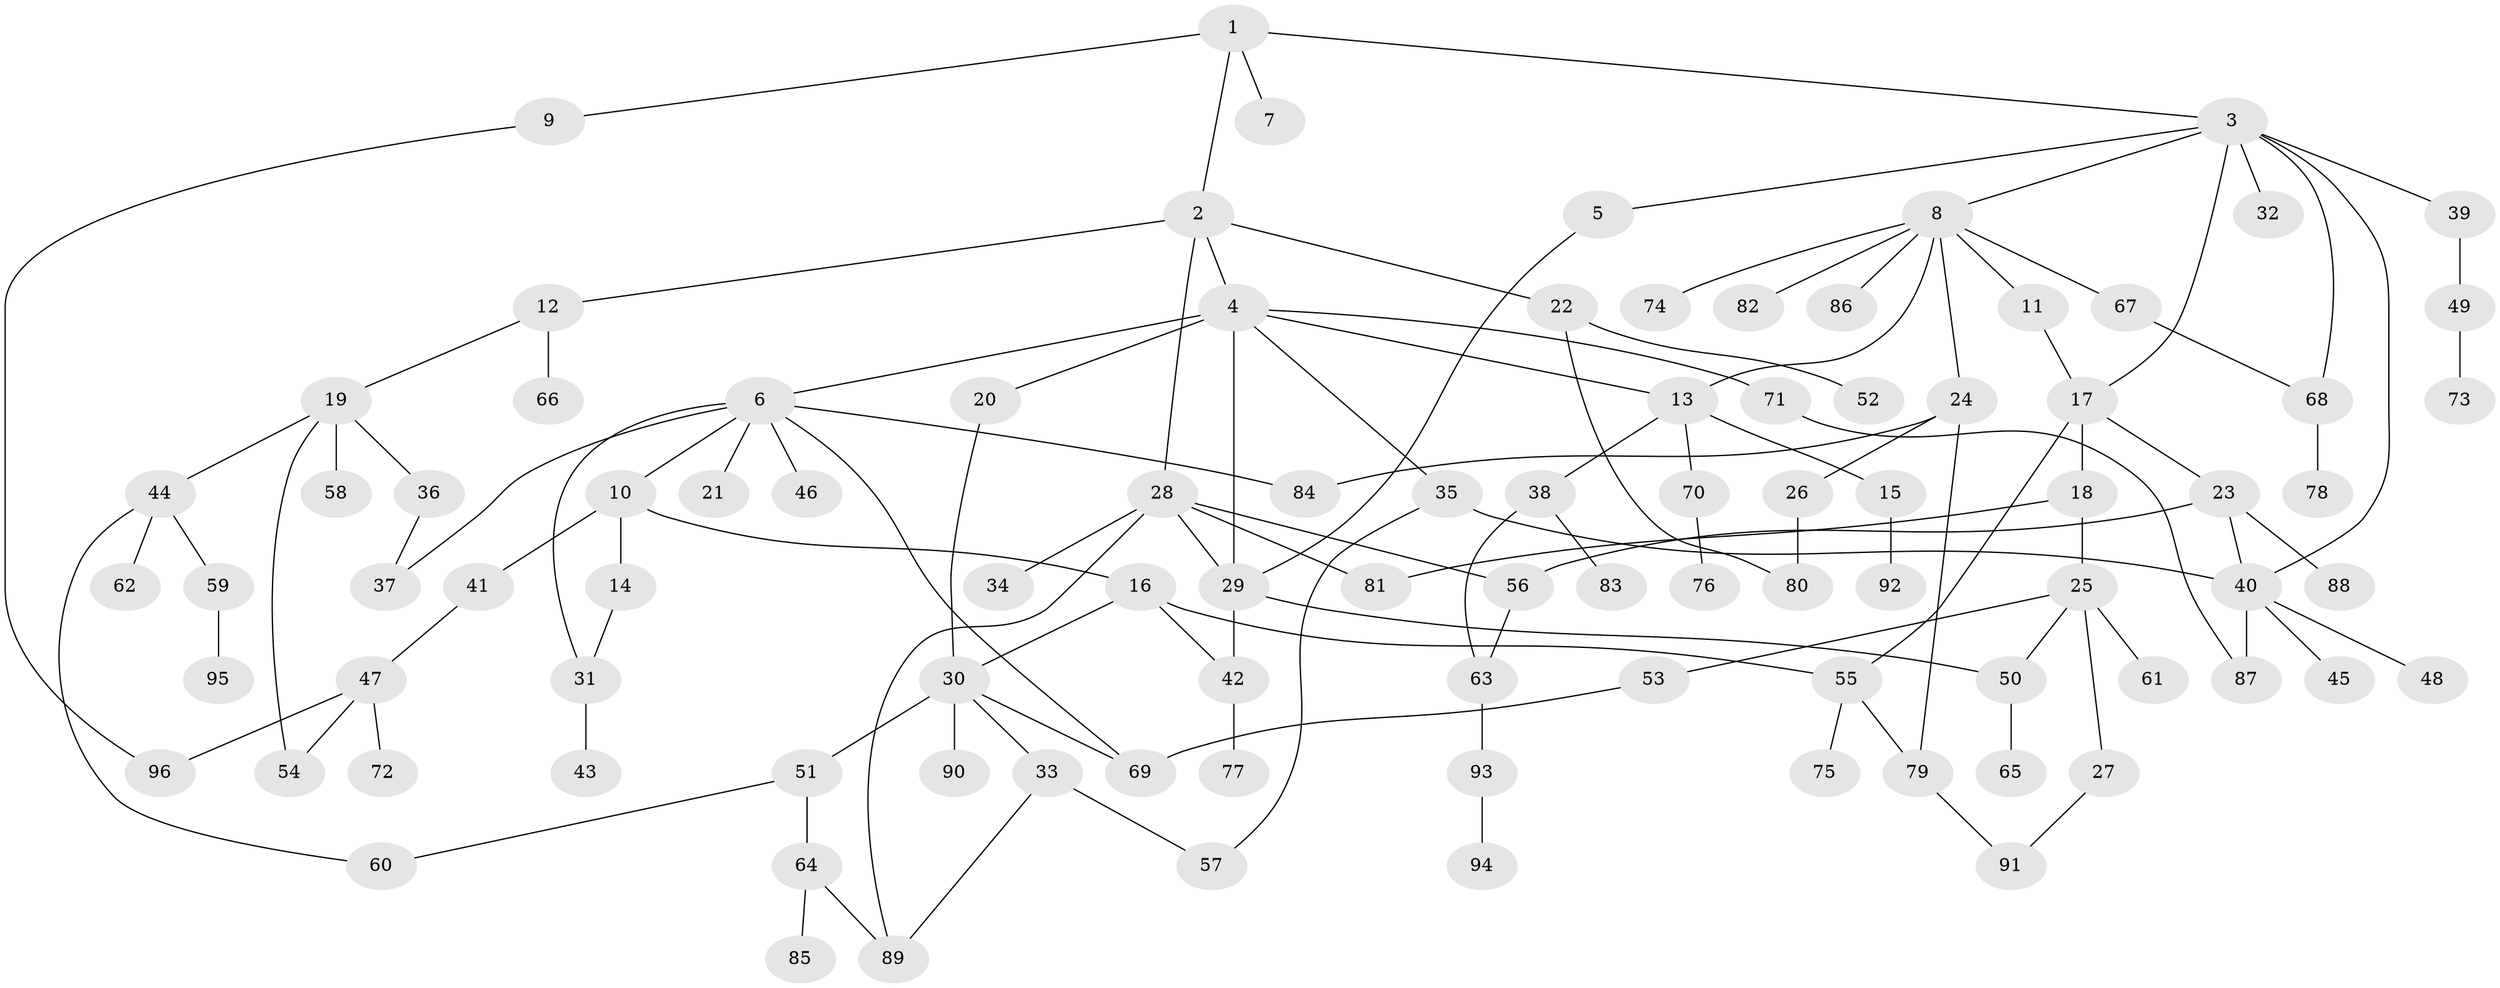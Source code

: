 // coarse degree distribution, {3: 0.15, 6: 0.05, 8: 0.016666666666666666, 13: 0.016666666666666666, 7: 0.03333333333333333, 2: 0.23333333333333334, 5: 0.08333333333333333, 1: 0.31666666666666665, 4: 0.1}
// Generated by graph-tools (version 1.1) at 2025/23/03/03/25 07:23:31]
// undirected, 96 vertices, 124 edges
graph export_dot {
graph [start="1"]
  node [color=gray90,style=filled];
  1;
  2;
  3;
  4;
  5;
  6;
  7;
  8;
  9;
  10;
  11;
  12;
  13;
  14;
  15;
  16;
  17;
  18;
  19;
  20;
  21;
  22;
  23;
  24;
  25;
  26;
  27;
  28;
  29;
  30;
  31;
  32;
  33;
  34;
  35;
  36;
  37;
  38;
  39;
  40;
  41;
  42;
  43;
  44;
  45;
  46;
  47;
  48;
  49;
  50;
  51;
  52;
  53;
  54;
  55;
  56;
  57;
  58;
  59;
  60;
  61;
  62;
  63;
  64;
  65;
  66;
  67;
  68;
  69;
  70;
  71;
  72;
  73;
  74;
  75;
  76;
  77;
  78;
  79;
  80;
  81;
  82;
  83;
  84;
  85;
  86;
  87;
  88;
  89;
  90;
  91;
  92;
  93;
  94;
  95;
  96;
  1 -- 2;
  1 -- 3;
  1 -- 7;
  1 -- 9;
  2 -- 4;
  2 -- 12;
  2 -- 22;
  2 -- 28;
  3 -- 5;
  3 -- 8;
  3 -- 32;
  3 -- 39;
  3 -- 17;
  3 -- 68;
  3 -- 40;
  4 -- 6;
  4 -- 13;
  4 -- 20;
  4 -- 35;
  4 -- 71;
  4 -- 29;
  5 -- 29;
  6 -- 10;
  6 -- 21;
  6 -- 46;
  6 -- 84;
  6 -- 31;
  6 -- 69;
  6 -- 37;
  8 -- 11;
  8 -- 24;
  8 -- 67;
  8 -- 74;
  8 -- 82;
  8 -- 86;
  8 -- 13;
  9 -- 96;
  10 -- 14;
  10 -- 16;
  10 -- 41;
  11 -- 17;
  12 -- 19;
  12 -- 66;
  13 -- 15;
  13 -- 38;
  13 -- 70;
  14 -- 31;
  15 -- 92;
  16 -- 42;
  16 -- 55;
  16 -- 30;
  17 -- 18;
  17 -- 23;
  17 -- 55;
  18 -- 25;
  18 -- 81;
  19 -- 36;
  19 -- 44;
  19 -- 54;
  19 -- 58;
  20 -- 30;
  22 -- 52;
  22 -- 80;
  23 -- 40;
  23 -- 56;
  23 -- 88;
  24 -- 26;
  24 -- 79;
  24 -- 84;
  25 -- 27;
  25 -- 50;
  25 -- 53;
  25 -- 61;
  26 -- 80;
  27 -- 91;
  28 -- 29;
  28 -- 34;
  28 -- 56;
  28 -- 81;
  28 -- 89;
  29 -- 42;
  29 -- 50;
  30 -- 33;
  30 -- 51;
  30 -- 69;
  30 -- 90;
  31 -- 43;
  33 -- 89;
  33 -- 57;
  35 -- 57;
  35 -- 40;
  36 -- 37;
  38 -- 83;
  38 -- 63;
  39 -- 49;
  40 -- 45;
  40 -- 48;
  40 -- 87;
  41 -- 47;
  42 -- 77;
  44 -- 59;
  44 -- 62;
  44 -- 60;
  47 -- 72;
  47 -- 54;
  47 -- 96;
  49 -- 73;
  50 -- 65;
  51 -- 60;
  51 -- 64;
  53 -- 69;
  55 -- 75;
  55 -- 79;
  56 -- 63;
  59 -- 95;
  63 -- 93;
  64 -- 85;
  64 -- 89;
  67 -- 68;
  68 -- 78;
  70 -- 76;
  71 -- 87;
  79 -- 91;
  93 -- 94;
}
